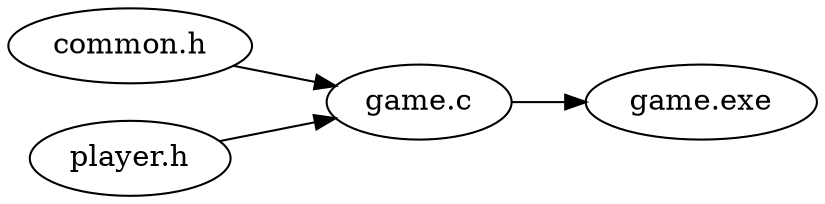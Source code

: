 digraph example1 {
	rankdir = "LR";

	common_h [label = "common.h"];
	player_h [label = "player.h"];
	game_c [label = "game.c"];
	game_exe [label = "game.exe"];

	common_h -> game_c;
	player_h -> game_c;
	game_c -> game_exe;
}
